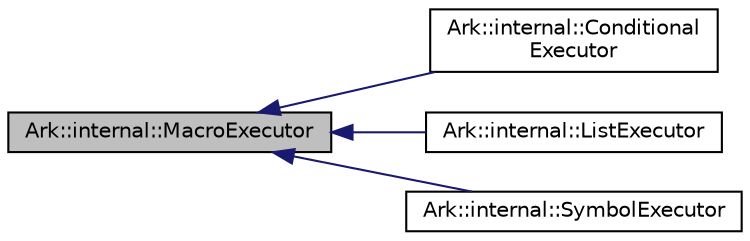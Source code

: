 digraph "Ark::internal::MacroExecutor"
{
 // INTERACTIVE_SVG=YES
 // LATEX_PDF_SIZE
  edge [fontname="Helvetica",fontsize="10",labelfontname="Helvetica",labelfontsize="10"];
  node [fontname="Helvetica",fontsize="10",shape=record];
  rankdir="LR";
  Node1 [label="Ark::internal::MacroExecutor",height=0.2,width=0.4,color="black", fillcolor="grey75", style="filled", fontcolor="black",tooltip="A class that applies macros in a Node."];
  Node1 -> Node2 [dir="back",color="midnightblue",fontsize="10",style="solid",fontname="Helvetica"];
  Node2 [label="Ark::internal::Conditional\lExecutor",height=0.2,width=0.4,color="black", fillcolor="white", style="filled",URL="$d1/dd3/classArk_1_1internal_1_1ConditionalExecutor.html",tooltip="Handles Conditional macros."];
  Node1 -> Node3 [dir="back",color="midnightblue",fontsize="10",style="solid",fontname="Helvetica"];
  Node3 [label="Ark::internal::ListExecutor",height=0.2,width=0.4,color="black", fillcolor="white", style="filled",URL="$d8/d13/classArk_1_1internal_1_1ListExecutor.html",tooltip="Handles List macros."];
  Node1 -> Node4 [dir="back",color="midnightblue",fontsize="10",style="solid",fontname="Helvetica"];
  Node4 [label="Ark::internal::SymbolExecutor",height=0.2,width=0.4,color="black", fillcolor="white", style="filled",URL="$d5/dae/classArk_1_1internal_1_1SymbolExecutor.html",tooltip="Handles Symbol macros."];
}
